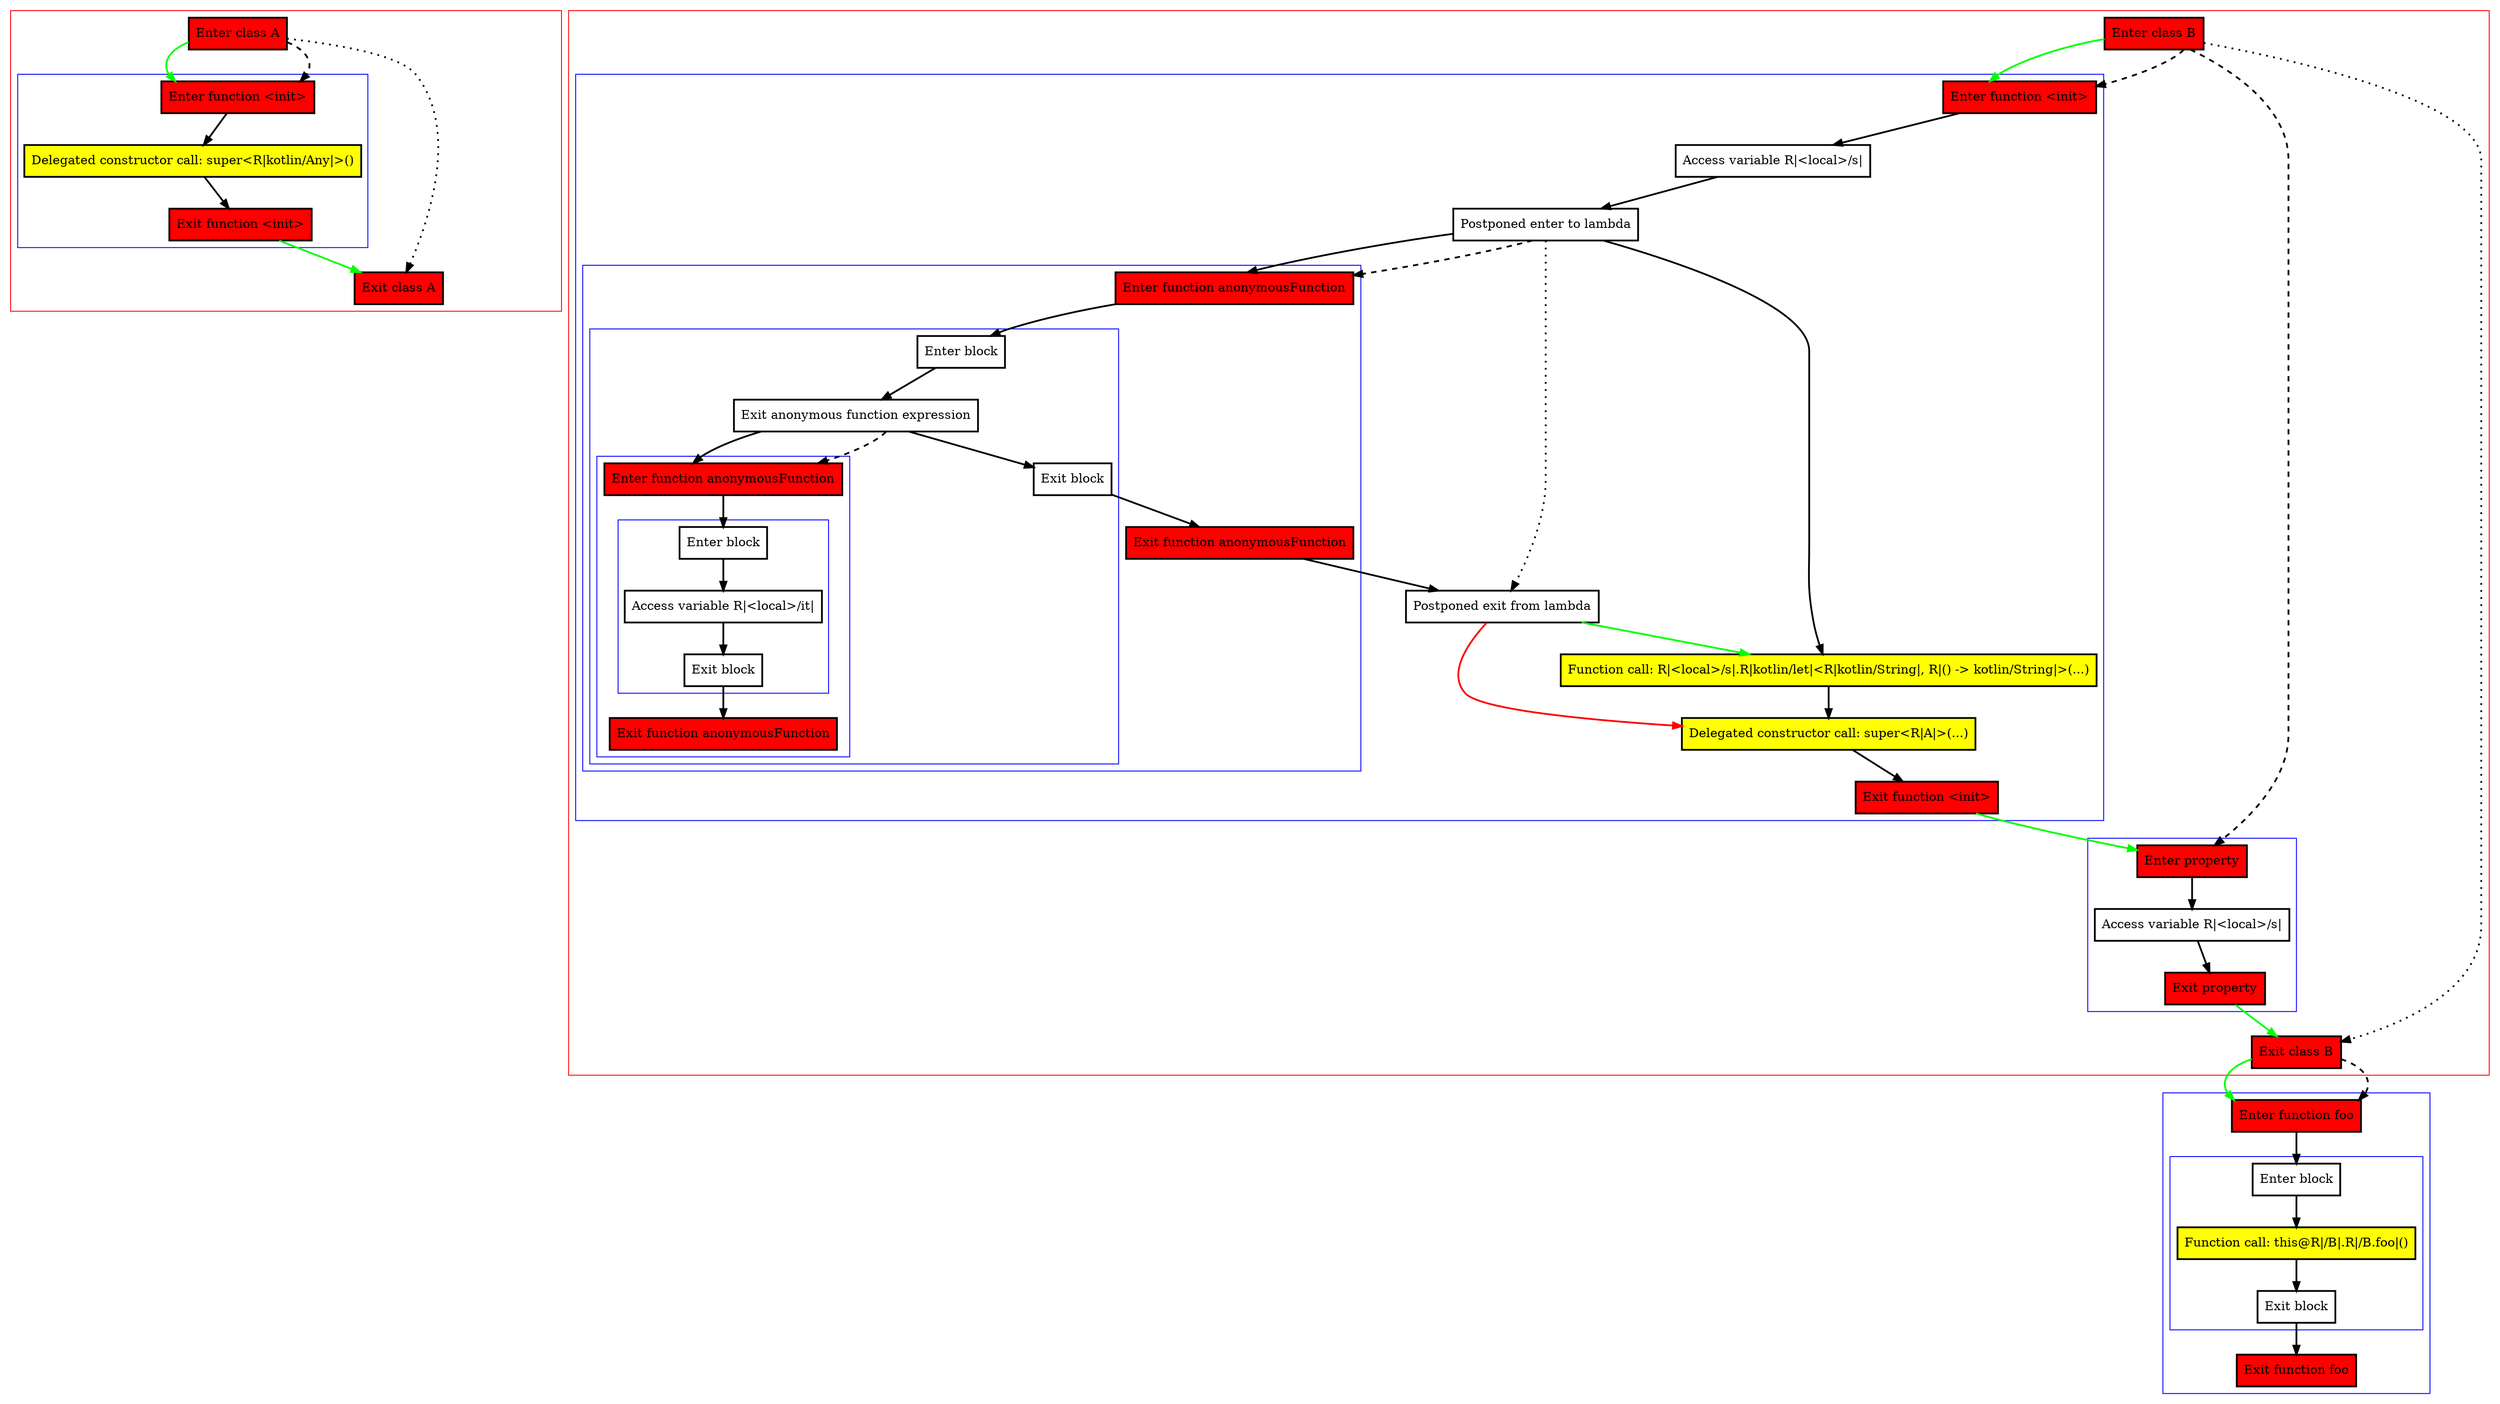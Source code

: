 digraph postponedLambdaInConstructor_kt {
    graph [nodesep=3]
    node [shape=box penwidth=2]
    edge [penwidth=2]

    subgraph cluster_0 {
        color=red
        0 [label="Enter class A" style="filled" fillcolor=red];
        subgraph cluster_1 {
            color=blue
            1 [label="Enter function <init>" style="filled" fillcolor=red];
            2 [label="Delegated constructor call: super<R|kotlin/Any|>()" style="filled" fillcolor=yellow];
            3 [label="Exit function <init>" style="filled" fillcolor=red];
        }
        4 [label="Exit class A" style="filled" fillcolor=red];
    }
    0 -> {1} [color=green];
    0 -> {4} [style=dotted];
    0 -> {1} [style=dashed];
    1 -> {2};
    2 -> {3};
    3 -> {4} [color=green];

    subgraph cluster_2 {
        color=red
        5 [label="Enter class B" style="filled" fillcolor=red];
        subgraph cluster_3 {
            color=blue
            6 [label="Enter function <init>" style="filled" fillcolor=red];
            7 [label="Access variable R|<local>/s|"];
            8 [label="Postponed enter to lambda"];
            subgraph cluster_4 {
                color=blue
                9 [label="Enter function anonymousFunction" style="filled" fillcolor=red];
                subgraph cluster_5 {
                    color=blue
                    10 [label="Enter block"];
                    11 [label="Exit anonymous function expression"];
                    subgraph cluster_6 {
                        color=blue
                        12 [label="Enter function anonymousFunction" style="filled" fillcolor=red];
                        subgraph cluster_7 {
                            color=blue
                            13 [label="Enter block"];
                            14 [label="Access variable R|<local>/it|"];
                            15 [label="Exit block"];
                        }
                        16 [label="Exit function anonymousFunction" style="filled" fillcolor=red];
                    }
                    17 [label="Exit block"];
                }
                18 [label="Exit function anonymousFunction" style="filled" fillcolor=red];
            }
            19 [label="Postponed exit from lambda"];
            20 [label="Function call: R|<local>/s|.R|kotlin/let|<R|kotlin/String|, R|() -> kotlin/String|>(...)" style="filled" fillcolor=yellow];
            21 [label="Delegated constructor call: super<R|A|>(...)" style="filled" fillcolor=yellow];
            22 [label="Exit function <init>" style="filled" fillcolor=red];
        }
        subgraph cluster_8 {
            color=blue
            23 [label="Enter property" style="filled" fillcolor=red];
            24 [label="Access variable R|<local>/s|"];
            25 [label="Exit property" style="filled" fillcolor=red];
        }
        26 [label="Exit class B" style="filled" fillcolor=red];
    }
    subgraph cluster_9 {
        color=blue
        27 [label="Enter function foo" style="filled" fillcolor=red];
        subgraph cluster_10 {
            color=blue
            28 [label="Enter block"];
            29 [label="Function call: this@R|/B|.R|/B.foo|()" style="filled" fillcolor=yellow];
            30 [label="Exit block"];
        }
        31 [label="Exit function foo" style="filled" fillcolor=red];
    }
    5 -> {6} [color=green];
    5 -> {26} [style=dotted];
    5 -> {6 23} [style=dashed];
    6 -> {7};
    7 -> {8};
    8 -> {9 20};
    8 -> {19} [style=dotted];
    8 -> {9} [style=dashed];
    9 -> {10};
    10 -> {11};
    11 -> {12 17};
    11 -> {12} [style=dashed];
    12 -> {13};
    13 -> {14};
    14 -> {15};
    15 -> {16};
    17 -> {18};
    18 -> {19};
    19 -> {20} [color=green];
    19 -> {21} [color=red];
    20 -> {21};
    21 -> {22};
    22 -> {23} [color=green];
    23 -> {24};
    24 -> {25};
    25 -> {26} [color=green];
    26 -> {27} [color=green];
    26 -> {27} [style=dashed];
    27 -> {28};
    28 -> {29};
    29 -> {30};
    30 -> {31};

}

